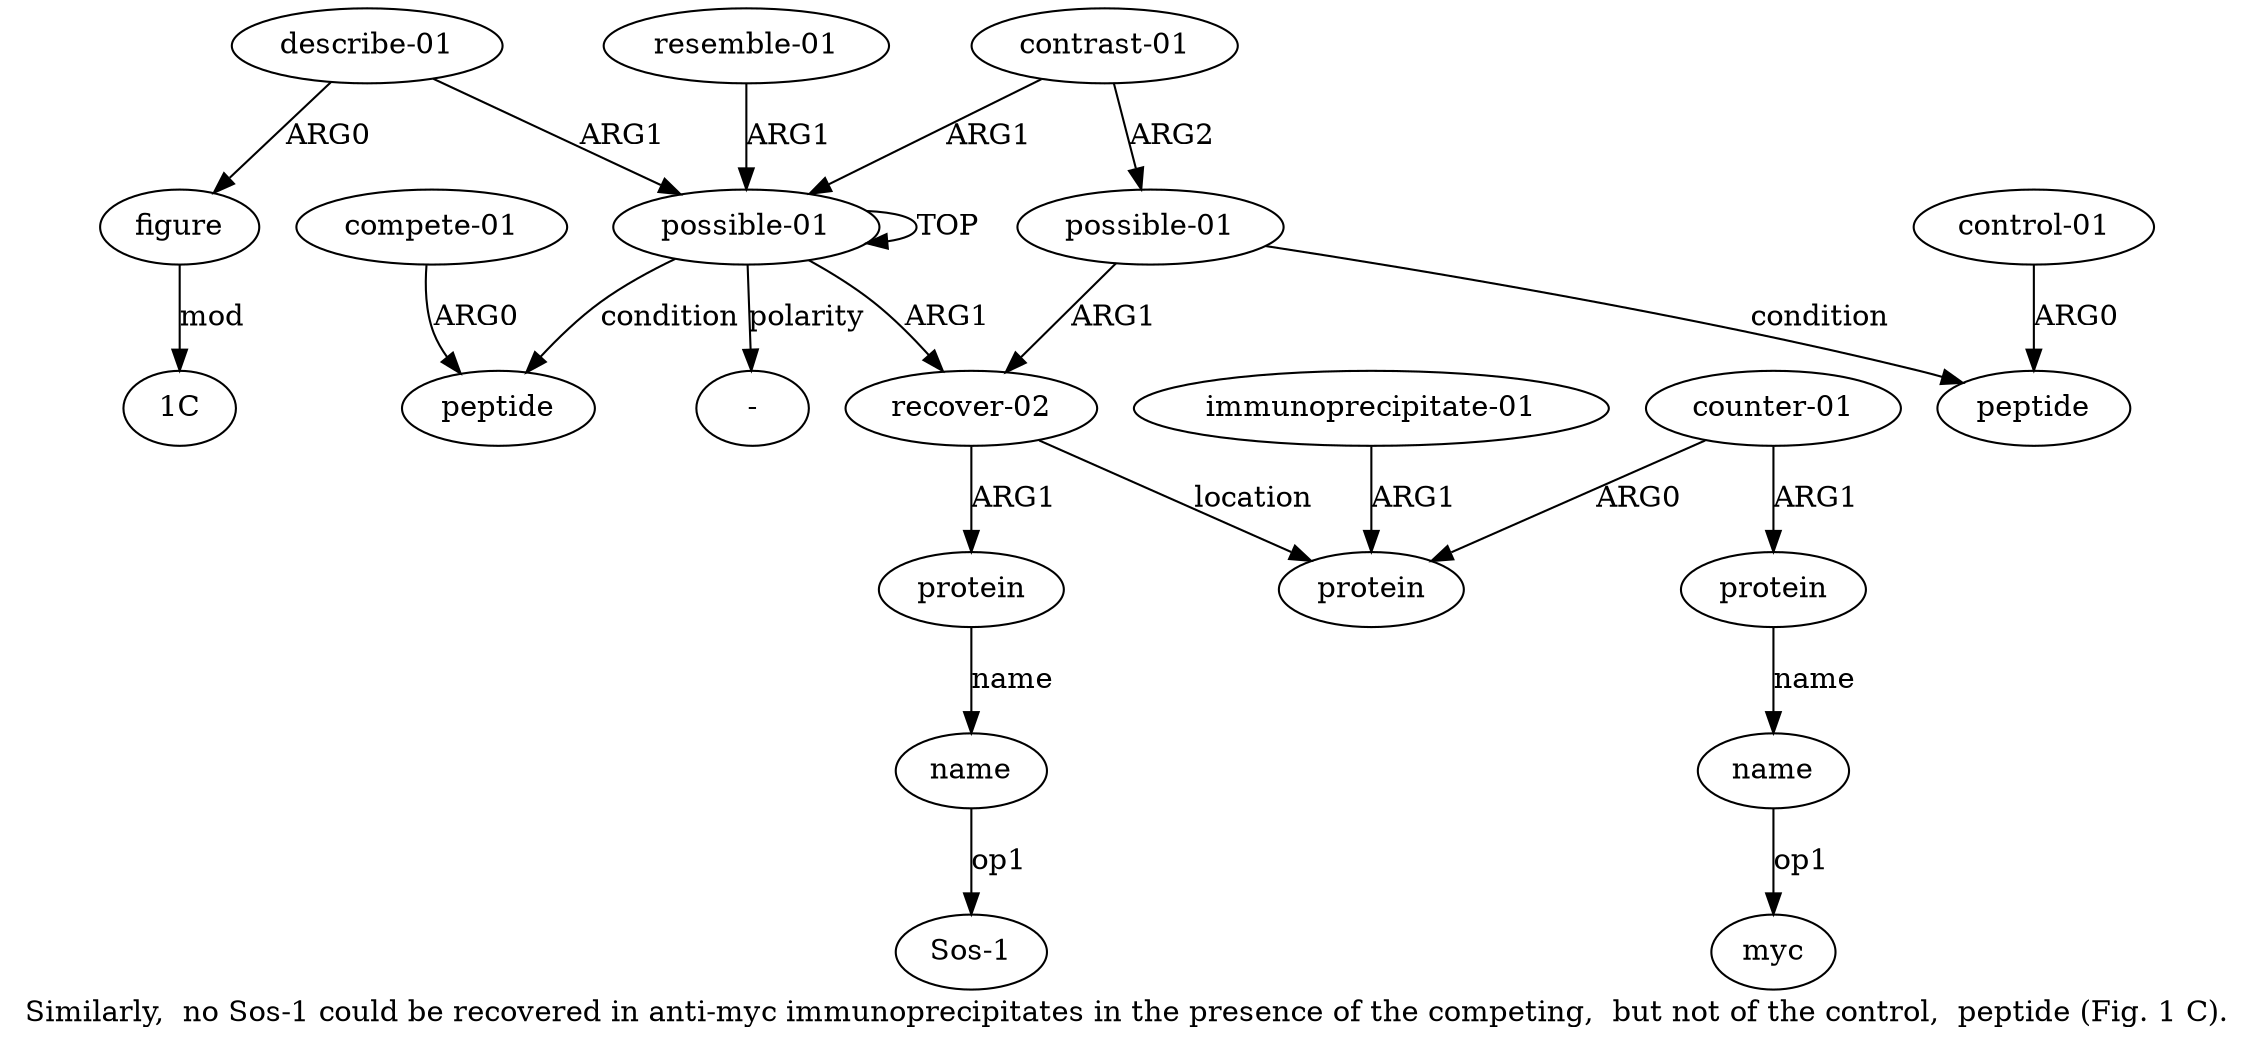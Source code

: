digraph  {
	graph [label="Similarly,  no Sos-1 could be recovered in anti-myc immunoprecipitates in the presence of the competing,  but not of the control,  \
peptide (Fig. 1 C)."];
	node [label="\N"];
	"a11 1C"	 [color=black,
		gold_ind=-1,
		gold_label="1C",
		label="1C",
		test_ind=-1,
		test_label="1C"];
	"a4 Sos-1"	 [color=black,
		gold_ind=-1,
		gold_label="Sos-1",
		label="Sos-1",
		test_ind=-1,
		test_label="Sos-1"];
	"a0 -"	 [color=black,
		gold_ind=-1,
		gold_label="-",
		label="-",
		test_ind=-1,
		test_label="-"];
	"a8 myc"	 [color=black,
		gold_ind=-1,
		gold_label=myc,
		label=myc,
		test_ind=-1,
		test_label=myc];
	a15	 [color=black,
		gold_ind=15,
		gold_label="control-01",
		label="control-01",
		test_ind=15,
		test_label="control-01"];
	a14	 [color=black,
		gold_ind=14,
		gold_label=peptide,
		label=peptide,
		test_ind=14,
		test_label=peptide];
	a15 -> a14 [key=0,
	color=black,
	gold_label=ARG0,
	label=ARG0,
	test_label=ARG0];
a17 [color=black,
	gold_ind=17,
	gold_label="compete-01",
	label="compete-01",
	test_ind=17,
	test_label="compete-01"];
a16 [color=black,
	gold_ind=16,
	gold_label=peptide,
	label=peptide,
	test_ind=16,
	test_label=peptide];
a17 -> a16 [key=0,
color=black,
gold_label=ARG0,
label=ARG0,
test_label=ARG0];
a11 [color=black,
gold_ind=11,
gold_label=figure,
label=figure,
test_ind=11,
test_label=figure];
a11 -> "a11 1C" [key=0,
color=black,
gold_label=mod,
label=mod,
test_label=mod];
a10 [color=black,
gold_ind=10,
gold_label="describe-01",
label="describe-01",
test_ind=10,
test_label="describe-01"];
a10 -> a11 [key=0,
color=black,
gold_label=ARG0,
label=ARG0,
test_label=ARG0];
a0 [color=black,
gold_ind=0,
gold_label="possible-01",
label="possible-01",
test_ind=0,
test_label="possible-01"];
a10 -> a0 [key=0,
color=black,
gold_label=ARG1,
label=ARG1,
test_label=ARG1];
a13 [color=black,
gold_ind=13,
gold_label="possible-01",
label="possible-01",
test_ind=13,
test_label="possible-01"];
a13 -> a14 [key=0,
color=black,
gold_label=condition,
label=condition,
test_label=condition];
a2 [color=black,
gold_ind=2,
gold_label="recover-02",
label="recover-02",
test_ind=2,
test_label="recover-02"];
a13 -> a2 [key=0,
color=black,
gold_label=ARG1,
label=ARG1,
test_label=ARG1];
a12 [color=black,
gold_ind=12,
gold_label="contrast-01",
label="contrast-01",
test_ind=12,
test_label="contrast-01"];
a12 -> a13 [key=0,
color=black,
gold_label=ARG2,
label=ARG2,
test_label=ARG2];
a12 -> a0 [key=0,
color=black,
gold_label=ARG1,
label=ARG1,
test_label=ARG1];
a1 [color=black,
gold_ind=1,
gold_label="resemble-01",
label="resemble-01",
test_ind=1,
test_label="resemble-01"];
a1 -> a0 [key=0,
color=black,
gold_label=ARG1,
label=ARG1,
test_label=ARG1];
a0 -> "a0 -" [key=0,
color=black,
gold_label=polarity,
label=polarity,
test_label=polarity];
a0 -> a16 [key=0,
color=black,
gold_label=condition,
label=condition,
test_label=condition];
a0 -> a0 [key=0,
color=black,
gold_label=TOP,
label=TOP,
test_label=TOP];
a0 -> a2 [key=0,
color=black,
gold_label=ARG1,
label=ARG1,
test_label=ARG1];
a3 [color=black,
gold_ind=3,
gold_label=protein,
label=protein,
test_ind=3,
test_label=protein];
a4 [color=black,
gold_ind=4,
gold_label=name,
label=name,
test_ind=4,
test_label=name];
a3 -> a4 [key=0,
color=black,
gold_label=name,
label=name,
test_label=name];
a2 -> a3 [key=0,
color=black,
gold_label=ARG1,
label=ARG1,
test_label=ARG1];
a5 [color=black,
gold_ind=5,
gold_label=protein,
label=protein,
test_ind=5,
test_label=protein];
a2 -> a5 [key=0,
color=black,
gold_label=location,
label=location,
test_label=location];
a4 -> "a4 Sos-1" [key=0,
color=black,
gold_label=op1,
label=op1,
test_label=op1];
a7 [color=black,
gold_ind=7,
gold_label=protein,
label=protein,
test_ind=7,
test_label=protein];
a8 [color=black,
gold_ind=8,
gold_label=name,
label=name,
test_ind=8,
test_label=name];
a7 -> a8 [key=0,
color=black,
gold_label=name,
label=name,
test_label=name];
a6 [color=black,
gold_ind=6,
gold_label="counter-01",
label="counter-01",
test_ind=6,
test_label="counter-01"];
a6 -> a5 [key=0,
color=black,
gold_label=ARG0,
label=ARG0,
test_label=ARG0];
a6 -> a7 [key=0,
color=black,
gold_label=ARG1,
label=ARG1,
test_label=ARG1];
a9 [color=black,
gold_ind=9,
gold_label="immunoprecipitate-01",
label="immunoprecipitate-01",
test_ind=9,
test_label="immunoprecipitate-01"];
a9 -> a5 [key=0,
color=black,
gold_label=ARG1,
label=ARG1,
test_label=ARG1];
a8 -> "a8 myc" [key=0,
color=black,
gold_label=op1,
label=op1,
test_label=op1];
}
